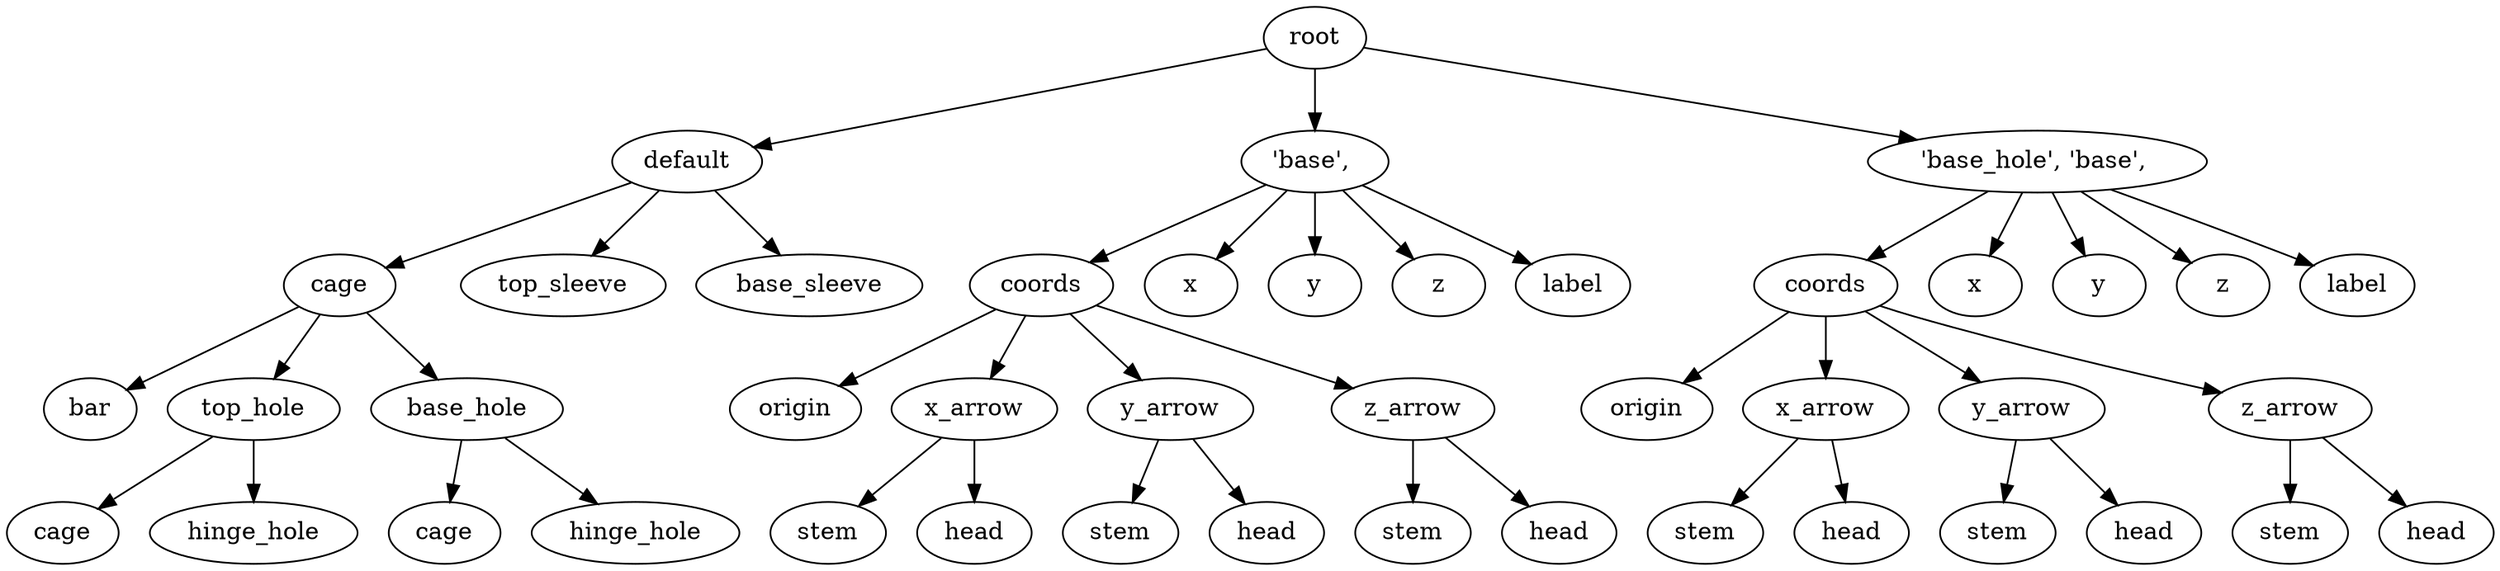 digraph default {
    root_274 [label="root"];
    default_275 [label="default"];
    cage_276 [label="cage"];
    bar_277 [label="bar"];
    top_hole_278 [label="top_hole"];
    cage_279 [label="cage"];
    hinge_hole_280 [label="hinge_hole"];
    base_hole_281 [label="base_hole"];
    cage_282 [label="cage"];
    hinge_hole_283 [label="hinge_hole"];
    top_sleeve_284 [label="top_sleeve"];
    base_sleeve_285 [label="base_sleeve"];
    286 [label="'base',\ "];
    coords_287 [label="coords"];
    origin_288 [label="origin"];
    x_arrow_289 [label="x_arrow"];
    stem_290 [label="stem"];
    head_291 [label="head"];
    y_arrow_292 [label="y_arrow"];
    stem_293 [label="stem"];
    head_294 [label="head"];
    z_arrow_295 [label="z_arrow"];
    stem_296 [label="stem"];
    head_297 [label="head"];
    x_298 [label="x"];
    y_299 [label="y"];
    z_300 [label="z"];
    label_301 [label="label"];
    302 [label="'base_hole',\ 'base',\ "];
    coords_303 [label="coords"];
    origin_304 [label="origin"];
    x_arrow_305 [label="x_arrow"];
    stem_306 [label="stem"];
    head_307 [label="head"];
    y_arrow_308 [label="y_arrow"];
    stem_309 [label="stem"];
    head_310 [label="head"];
    z_arrow_311 [label="z_arrow"];
    stem_312 [label="stem"];
    head_313 [label="head"];
    x_314 [label="x"];
    y_315 [label="y"];
    z_316 [label="z"];
    label_317 [label="label"];
    root_274 -> default_275;
    default_275 -> cage_276;
    cage_276 -> bar_277;
    cage_276 -> top_hole_278;
    top_hole_278 -> cage_279;
    top_hole_278 -> hinge_hole_280;
    cage_276 -> base_hole_281;
    base_hole_281 -> cage_282;
    base_hole_281 -> hinge_hole_283;
    default_275 -> top_sleeve_284;
    default_275 -> base_sleeve_285;
    root_274 -> 286;
    286 -> coords_287;
    coords_287 -> origin_288;
    coords_287 -> x_arrow_289;
    x_arrow_289 -> stem_290;
    x_arrow_289 -> head_291;
    coords_287 -> y_arrow_292;
    y_arrow_292 -> stem_293;
    y_arrow_292 -> head_294;
    coords_287 -> z_arrow_295;
    z_arrow_295 -> stem_296;
    z_arrow_295 -> head_297;
    286 -> x_298;
    286 -> y_299;
    286 -> z_300;
    286 -> label_301;
    root_274 -> 302;
    302 -> coords_303;
    coords_303 -> origin_304;
    coords_303 -> x_arrow_305;
    x_arrow_305 -> stem_306;
    x_arrow_305 -> head_307;
    coords_303 -> y_arrow_308;
    y_arrow_308 -> stem_309;
    y_arrow_308 -> head_310;
    coords_303 -> z_arrow_311;
    z_arrow_311 -> stem_312;
    z_arrow_311 -> head_313;
    302 -> x_314;
    302 -> y_315;
    302 -> z_316;
    302 -> label_317;
}
